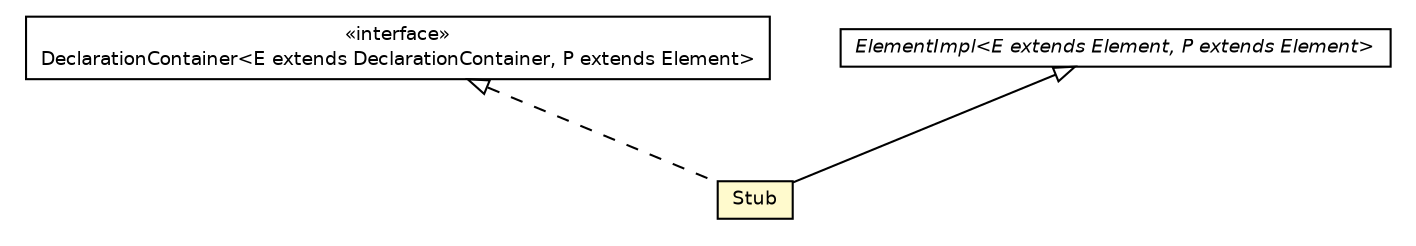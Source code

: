 #!/usr/local/bin/dot
#
# Class diagram 
# Generated by UMLGraph version 5.2 (http://www.umlgraph.org/)
#

digraph G {
	edge [fontname="Helvetica",fontsize=10,labelfontname="Helvetica",labelfontsize=10];
	node [fontname="Helvetica",fontsize=10,shape=plaintext];
	nodesep=0.25;
	ranksep=0.5;
	// chameleon.core.declaration.DeclarationContainer<E extends chameleon.core.declaration.DeclarationContainer, P extends chameleon.core.element.Element>
	c27073 [label=<<table title="chameleon.core.declaration.DeclarationContainer" border="0" cellborder="1" cellspacing="0" cellpadding="2" port="p" href="../../declaration/DeclarationContainer.html">
		<tr><td><table border="0" cellspacing="0" cellpadding="1">
<tr><td align="center" balign="center"> &#171;interface&#187; </td></tr>
<tr><td align="center" balign="center"> DeclarationContainer&lt;E extends DeclarationContainer, P extends Element&gt; </td></tr>
		</table></td></tr>
		</table>>, fontname="Helvetica", fontcolor="black", fontsize=9.0];
	// chameleon.core.element.ElementImpl<E extends chameleon.core.element.Element, P extends chameleon.core.element.Element>
	c27075 [label=<<table title="chameleon.core.element.ElementImpl" border="0" cellborder="1" cellspacing="0" cellpadding="2" port="p" href="../../element/ElementImpl.html">
		<tr><td><table border="0" cellspacing="0" cellpadding="1">
<tr><td align="center" balign="center"><font face="Helvetica-Oblique"> ElementImpl&lt;E extends Element, P extends Element&gt; </font></td></tr>
		</table></td></tr>
		</table>>, fontname="Helvetica", fontcolor="black", fontsize=9.0];
	// chameleon.core.type.generics.TypeParameterBlock.Stub
	c27199 [label=<<table title="chameleon.core.type.generics.TypeParameterBlock.Stub" border="0" cellborder="1" cellspacing="0" cellpadding="2" port="p" bgcolor="lemonChiffon" href="./TypeParameterBlock.Stub.html">
		<tr><td><table border="0" cellspacing="0" cellpadding="1">
<tr><td align="center" balign="center"> Stub </td></tr>
		</table></td></tr>
		</table>>, fontname="Helvetica", fontcolor="black", fontsize=9.0];
	//chameleon.core.type.generics.TypeParameterBlock.Stub extends chameleon.core.element.ElementImpl<chameleon.core.type.generics.TypeParameterBlock.Stub, chameleon.core.type.Type>
	c27075:p -> c27199:p [dir=back,arrowtail=empty];
	//chameleon.core.type.generics.TypeParameterBlock.Stub implements chameleon.core.declaration.DeclarationContainer<E extends chameleon.core.declaration.DeclarationContainer, P extends chameleon.core.element.Element>
	c27073:p -> c27199:p [dir=back,arrowtail=empty,style=dashed];
}

